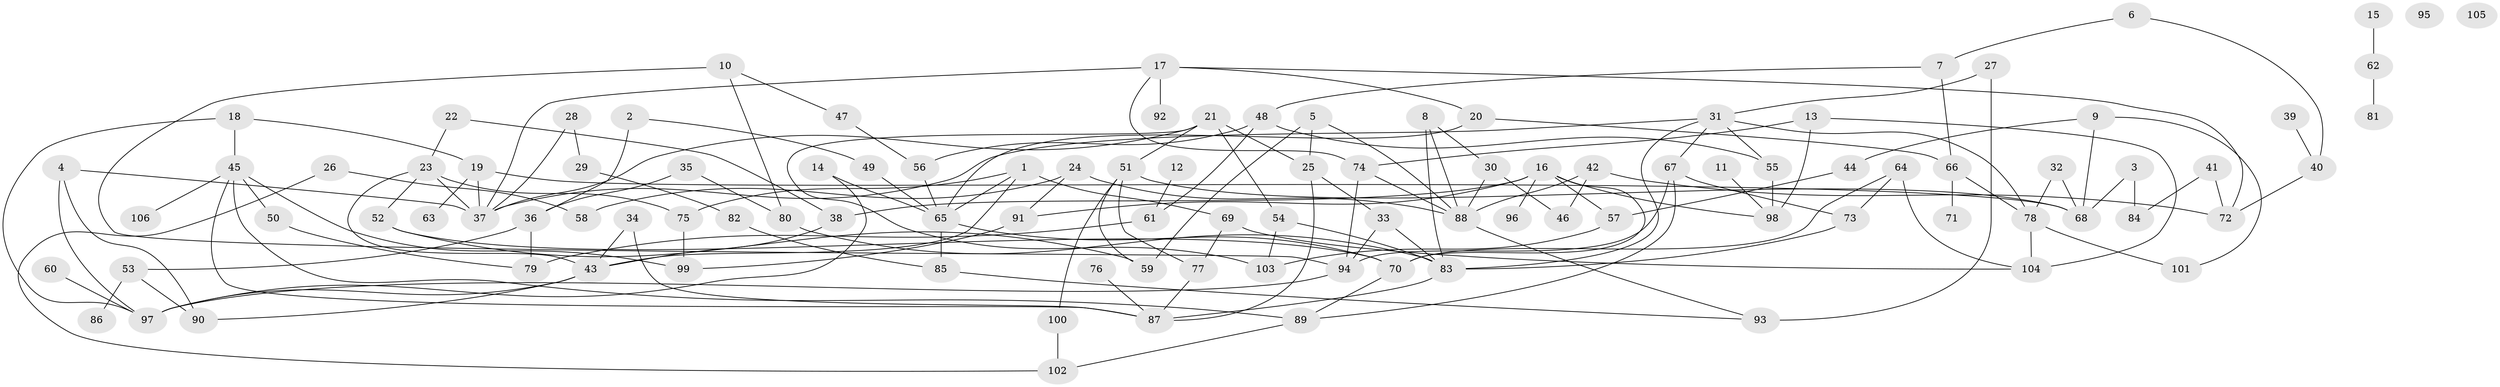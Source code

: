// Generated by graph-tools (version 1.1) at 2025/49/03/09/25 03:49:07]
// undirected, 106 vertices, 162 edges
graph export_dot {
graph [start="1"]
  node [color=gray90,style=filled];
  1;
  2;
  3;
  4;
  5;
  6;
  7;
  8;
  9;
  10;
  11;
  12;
  13;
  14;
  15;
  16;
  17;
  18;
  19;
  20;
  21;
  22;
  23;
  24;
  25;
  26;
  27;
  28;
  29;
  30;
  31;
  32;
  33;
  34;
  35;
  36;
  37;
  38;
  39;
  40;
  41;
  42;
  43;
  44;
  45;
  46;
  47;
  48;
  49;
  50;
  51;
  52;
  53;
  54;
  55;
  56;
  57;
  58;
  59;
  60;
  61;
  62;
  63;
  64;
  65;
  66;
  67;
  68;
  69;
  70;
  71;
  72;
  73;
  74;
  75;
  76;
  77;
  78;
  79;
  80;
  81;
  82;
  83;
  84;
  85;
  86;
  87;
  88;
  89;
  90;
  91;
  92;
  93;
  94;
  95;
  96;
  97;
  98;
  99;
  100;
  101;
  102;
  103;
  104;
  105;
  106;
  1 -- 43;
  1 -- 65;
  1 -- 69;
  1 -- 75;
  2 -- 36;
  2 -- 49;
  3 -- 68;
  3 -- 84;
  4 -- 37;
  4 -- 90;
  4 -- 97;
  5 -- 25;
  5 -- 59;
  5 -- 88;
  6 -- 7;
  6 -- 40;
  7 -- 48;
  7 -- 66;
  8 -- 30;
  8 -- 83;
  8 -- 88;
  9 -- 44;
  9 -- 68;
  9 -- 101;
  10 -- 47;
  10 -- 80;
  10 -- 94;
  11 -- 98;
  12 -- 61;
  13 -- 74;
  13 -- 98;
  13 -- 104;
  14 -- 65;
  14 -- 97;
  15 -- 62;
  16 -- 38;
  16 -- 57;
  16 -- 70;
  16 -- 91;
  16 -- 96;
  16 -- 98;
  17 -- 20;
  17 -- 37;
  17 -- 72;
  17 -- 74;
  17 -- 92;
  18 -- 19;
  18 -- 45;
  18 -- 97;
  19 -- 37;
  19 -- 63;
  19 -- 68;
  20 -- 65;
  20 -- 66;
  21 -- 25;
  21 -- 37;
  21 -- 51;
  21 -- 54;
  21 -- 103;
  22 -- 23;
  22 -- 38;
  23 -- 37;
  23 -- 43;
  23 -- 52;
  23 -- 75;
  24 -- 58;
  24 -- 88;
  24 -- 91;
  25 -- 33;
  25 -- 87;
  26 -- 58;
  26 -- 102;
  27 -- 31;
  27 -- 93;
  28 -- 29;
  28 -- 37;
  29 -- 82;
  30 -- 46;
  30 -- 88;
  31 -- 37;
  31 -- 55;
  31 -- 67;
  31 -- 78;
  31 -- 83;
  32 -- 68;
  32 -- 78;
  33 -- 83;
  33 -- 94;
  34 -- 43;
  34 -- 87;
  35 -- 36;
  35 -- 80;
  36 -- 53;
  36 -- 79;
  38 -- 43;
  39 -- 40;
  40 -- 72;
  41 -- 72;
  41 -- 84;
  42 -- 46;
  42 -- 72;
  42 -- 88;
  43 -- 90;
  43 -- 97;
  44 -- 57;
  45 -- 50;
  45 -- 87;
  45 -- 89;
  45 -- 99;
  45 -- 106;
  47 -- 56;
  48 -- 55;
  48 -- 56;
  48 -- 61;
  49 -- 65;
  50 -- 79;
  51 -- 59;
  51 -- 68;
  51 -- 77;
  51 -- 100;
  52 -- 59;
  52 -- 70;
  53 -- 86;
  53 -- 90;
  54 -- 83;
  54 -- 103;
  55 -- 98;
  56 -- 65;
  57 -- 103;
  60 -- 97;
  61 -- 79;
  62 -- 81;
  64 -- 70;
  64 -- 73;
  64 -- 104;
  65 -- 70;
  65 -- 85;
  66 -- 71;
  66 -- 78;
  67 -- 73;
  67 -- 89;
  67 -- 94;
  69 -- 77;
  69 -- 104;
  70 -- 89;
  73 -- 83;
  74 -- 88;
  74 -- 94;
  75 -- 99;
  76 -- 87;
  77 -- 87;
  78 -- 101;
  78 -- 104;
  80 -- 83;
  82 -- 85;
  83 -- 87;
  85 -- 93;
  88 -- 93;
  89 -- 102;
  91 -- 99;
  94 -- 97;
  100 -- 102;
}
